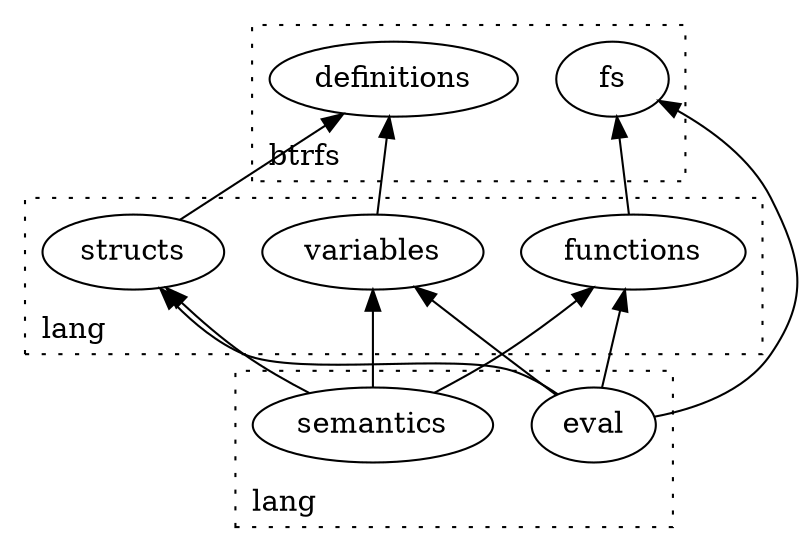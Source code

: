 digraph F {
    rankdir = BT;

    subgraph cluster_0 {
        label = "btrfs";
        labeljust = "l";
        style = dotted;
        definitions;
        fs;
    }
    
    subgraph cluster_1 {
        label = "lang";
        labeljust = "l";
        style = dotted;
        variables -> definitions;
        structs -> definitions;
        functions -> fs;
    }
    
    subgraph cluster_2 {
        label = "lang";
        labeljust = "l";
        style = dotted;
        semantics -> variables;
        semantics -> structs;
        semantics -> functions;
        eval -> variables;
        eval -> structs;
        eval -> functions;
        eval -> fs;
    }
}
